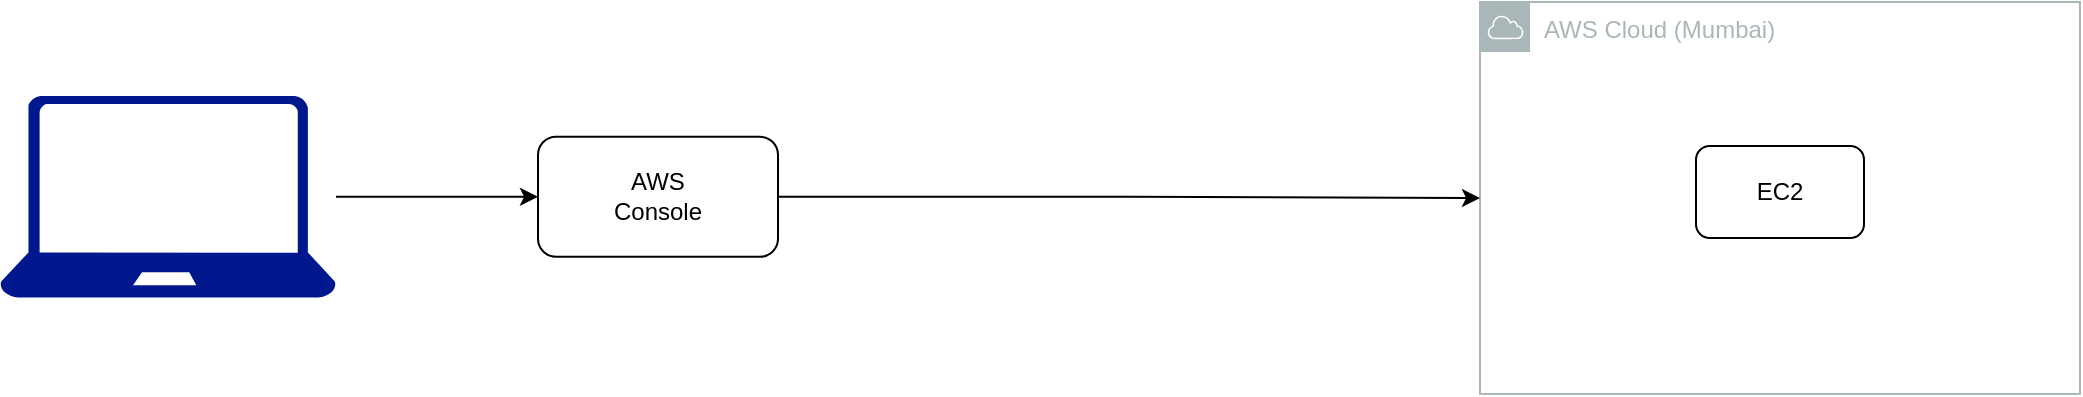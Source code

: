 <mxfile version="15.5.9" type="device"><diagram id="PQAn0i9kA_Sk1CMLvGab" name="Page-1"><mxGraphModel dx="1586" dy="589" grid="0" gridSize="10" guides="1" tooltips="1" connect="1" arrows="1" fold="1" page="0" pageScale="1" pageWidth="827" pageHeight="1169" math="0" shadow="0"><root><mxCell id="0"/><mxCell id="1" parent="0"/><mxCell id="l31D_W3sfSX2BicDG4n4-2" value="AWS Cloud (Mumbai)" style="sketch=0;outlineConnect=0;gradientColor=none;html=1;whiteSpace=wrap;fontSize=12;fontStyle=0;shape=mxgraph.aws4.group;grIcon=mxgraph.aws4.group_aws_cloud;strokeColor=#AAB7B8;fillColor=none;verticalAlign=top;align=left;spacingLeft=30;fontColor=#AAB7B8;dashed=0;" vertex="1" parent="1"><mxGeometry x="623" y="173" width="300" height="196" as="geometry"/></mxCell><mxCell id="l31D_W3sfSX2BicDG4n4-3" value="EC2" style="rounded=1;whiteSpace=wrap;html=1;" vertex="1" parent="1"><mxGeometry x="731" y="245" width="84" height="46" as="geometry"/></mxCell><mxCell id="l31D_W3sfSX2BicDG4n4-6" style="edgeStyle=orthogonalEdgeStyle;rounded=0;orthogonalLoop=1;jettySize=auto;html=1;" edge="1" parent="1" source="l31D_W3sfSX2BicDG4n4-4" target="l31D_W3sfSX2BicDG4n4-5"><mxGeometry relative="1" as="geometry"/></mxCell><mxCell id="l31D_W3sfSX2BicDG4n4-4" value="" style="sketch=0;aspect=fixed;pointerEvents=1;shadow=0;dashed=0;html=1;strokeColor=none;labelPosition=center;verticalLabelPosition=bottom;verticalAlign=top;align=center;fillColor=#00188D;shape=mxgraph.azure.laptop" vertex="1" parent="1"><mxGeometry x="-117" y="220" width="168" height="100.8" as="geometry"/></mxCell><mxCell id="l31D_W3sfSX2BicDG4n4-7" style="edgeStyle=orthogonalEdgeStyle;rounded=0;orthogonalLoop=1;jettySize=auto;html=1;" edge="1" parent="1" source="l31D_W3sfSX2BicDG4n4-5" target="l31D_W3sfSX2BicDG4n4-2"><mxGeometry relative="1" as="geometry"/></mxCell><mxCell id="l31D_W3sfSX2BicDG4n4-5" value="AWS&lt;br&gt;Console" style="rounded=1;whiteSpace=wrap;html=1;" vertex="1" parent="1"><mxGeometry x="152" y="240.4" width="120" height="60" as="geometry"/></mxCell></root></mxGraphModel></diagram></mxfile>